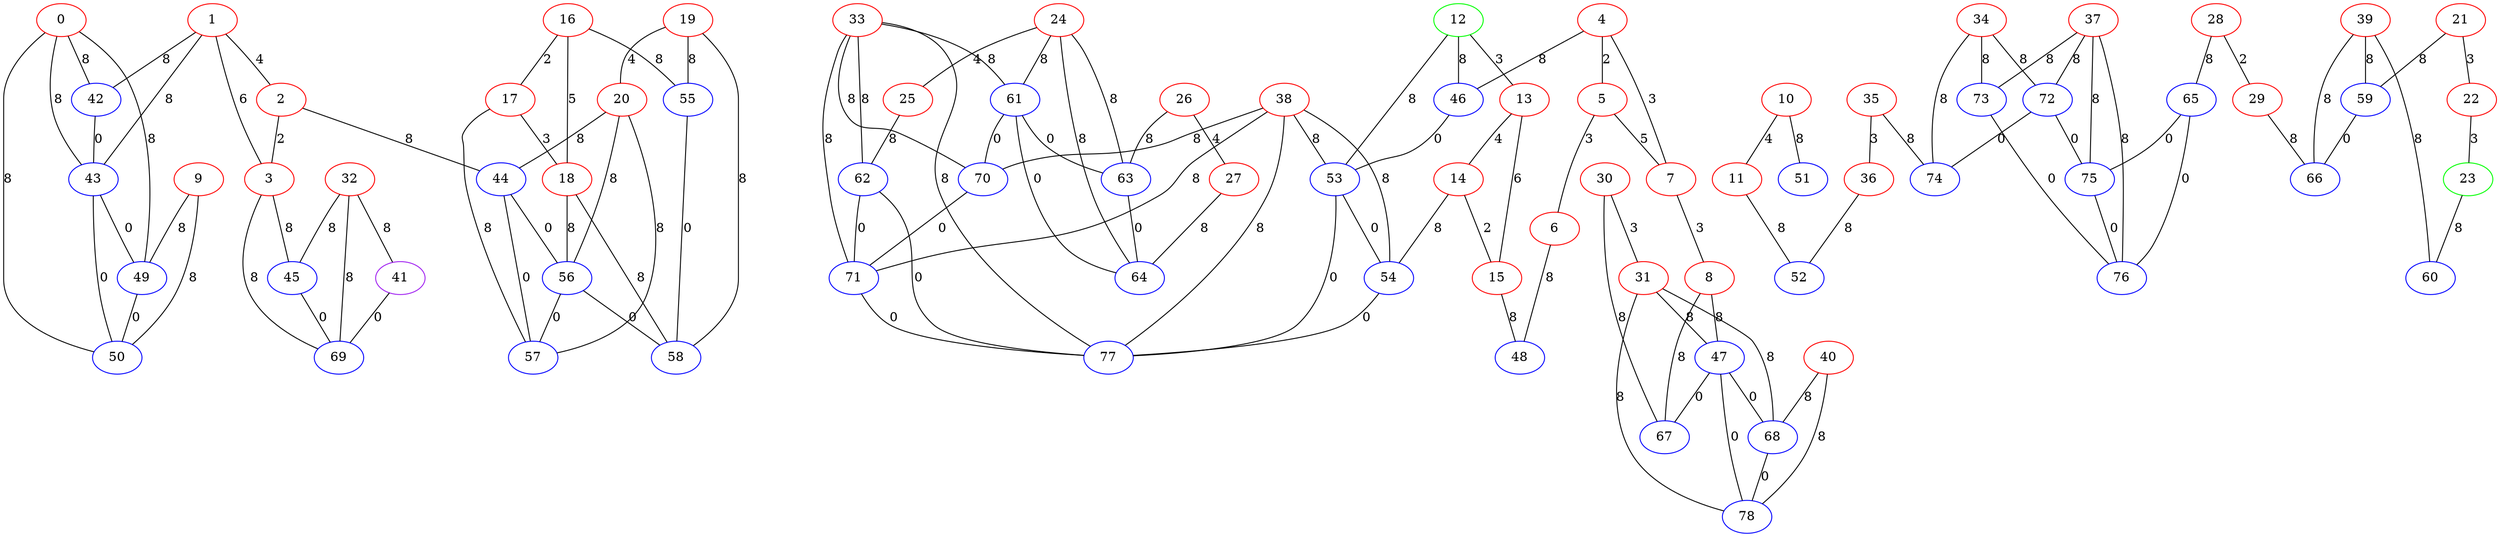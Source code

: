 graph "" {
0 [color=red, weight=1];
1 [color=red, weight=1];
2 [color=red, weight=1];
3 [color=red, weight=1];
4 [color=red, weight=1];
5 [color=red, weight=1];
6 [color=red, weight=1];
7 [color=red, weight=1];
8 [color=red, weight=1];
9 [color=red, weight=1];
10 [color=red, weight=1];
11 [color=red, weight=1];
12 [color=green, weight=2];
13 [color=red, weight=1];
14 [color=red, weight=1];
15 [color=red, weight=1];
16 [color=red, weight=1];
17 [color=red, weight=1];
18 [color=red, weight=1];
19 [color=red, weight=1];
20 [color=red, weight=1];
21 [color=red, weight=1];
22 [color=red, weight=1];
23 [color=green, weight=2];
24 [color=red, weight=1];
25 [color=red, weight=1];
26 [color=red, weight=1];
27 [color=red, weight=1];
28 [color=red, weight=1];
29 [color=red, weight=1];
30 [color=red, weight=1];
31 [color=red, weight=1];
32 [color=red, weight=1];
33 [color=red, weight=1];
34 [color=red, weight=1];
35 [color=red, weight=1];
36 [color=red, weight=1];
37 [color=red, weight=1];
38 [color=red, weight=1];
39 [color=red, weight=1];
40 [color=red, weight=1];
41 [color=purple, weight=4];
42 [color=blue, weight=3];
43 [color=blue, weight=3];
44 [color=blue, weight=3];
45 [color=blue, weight=3];
46 [color=blue, weight=3];
47 [color=blue, weight=3];
48 [color=blue, weight=3];
49 [color=blue, weight=3];
50 [color=blue, weight=3];
51 [color=blue, weight=3];
52 [color=blue, weight=3];
53 [color=blue, weight=3];
54 [color=blue, weight=3];
55 [color=blue, weight=3];
56 [color=blue, weight=3];
57 [color=blue, weight=3];
58 [color=blue, weight=3];
59 [color=blue, weight=3];
60 [color=blue, weight=3];
61 [color=blue, weight=3];
62 [color=blue, weight=3];
63 [color=blue, weight=3];
64 [color=blue, weight=3];
65 [color=blue, weight=3];
66 [color=blue, weight=3];
67 [color=blue, weight=3];
68 [color=blue, weight=3];
69 [color=blue, weight=3];
70 [color=blue, weight=3];
71 [color=blue, weight=3];
72 [color=blue, weight=3];
73 [color=blue, weight=3];
74 [color=blue, weight=3];
75 [color=blue, weight=3];
76 [color=blue, weight=3];
77 [color=blue, weight=3];
78 [color=blue, weight=3];
0 -- 49  [key=0, label=8];
0 -- 50  [key=0, label=8];
0 -- 43  [key=0, label=8];
0 -- 42  [key=0, label=8];
1 -- 43  [key=0, label=8];
1 -- 2  [key=0, label=4];
1 -- 3  [key=0, label=6];
1 -- 42  [key=0, label=8];
2 -- 3  [key=0, label=2];
2 -- 44  [key=0, label=8];
3 -- 45  [key=0, label=8];
3 -- 69  [key=0, label=8];
4 -- 5  [key=0, label=2];
4 -- 46  [key=0, label=8];
4 -- 7  [key=0, label=3];
5 -- 6  [key=0, label=3];
5 -- 7  [key=0, label=5];
6 -- 48  [key=0, label=8];
7 -- 8  [key=0, label=3];
8 -- 67  [key=0, label=8];
8 -- 47  [key=0, label=8];
9 -- 49  [key=0, label=8];
9 -- 50  [key=0, label=8];
10 -- 51  [key=0, label=8];
10 -- 11  [key=0, label=4];
11 -- 52  [key=0, label=8];
12 -- 13  [key=0, label=3];
12 -- 46  [key=0, label=8];
12 -- 53  [key=0, label=8];
13 -- 14  [key=0, label=4];
13 -- 15  [key=0, label=6];
14 -- 54  [key=0, label=8];
14 -- 15  [key=0, label=2];
15 -- 48  [key=0, label=8];
16 -- 17  [key=0, label=2];
16 -- 18  [key=0, label=5];
16 -- 55  [key=0, label=8];
17 -- 57  [key=0, label=8];
17 -- 18  [key=0, label=3];
18 -- 58  [key=0, label=8];
18 -- 56  [key=0, label=8];
19 -- 58  [key=0, label=8];
19 -- 20  [key=0, label=4];
19 -- 55  [key=0, label=8];
20 -- 56  [key=0, label=8];
20 -- 57  [key=0, label=8];
20 -- 44  [key=0, label=8];
21 -- 59  [key=0, label=8];
21 -- 22  [key=0, label=3];
22 -- 23  [key=0, label=3];
23 -- 60  [key=0, label=8];
24 -- 64  [key=0, label=8];
24 -- 25  [key=0, label=4];
24 -- 61  [key=0, label=8];
24 -- 63  [key=0, label=8];
25 -- 62  [key=0, label=8];
26 -- 27  [key=0, label=4];
26 -- 63  [key=0, label=8];
27 -- 64  [key=0, label=8];
28 -- 65  [key=0, label=8];
28 -- 29  [key=0, label=2];
29 -- 66  [key=0, label=8];
30 -- 67  [key=0, label=8];
30 -- 31  [key=0, label=3];
31 -- 68  [key=0, label=8];
31 -- 78  [key=0, label=8];
31 -- 47  [key=0, label=8];
32 -- 41  [key=0, label=8];
32 -- 45  [key=0, label=8];
32 -- 69  [key=0, label=8];
33 -- 61  [key=0, label=8];
33 -- 70  [key=0, label=8];
33 -- 77  [key=0, label=8];
33 -- 62  [key=0, label=8];
33 -- 71  [key=0, label=8];
34 -- 72  [key=0, label=8];
34 -- 73  [key=0, label=8];
34 -- 74  [key=0, label=8];
35 -- 74  [key=0, label=8];
35 -- 36  [key=0, label=3];
36 -- 52  [key=0, label=8];
37 -- 72  [key=0, label=8];
37 -- 73  [key=0, label=8];
37 -- 75  [key=0, label=8];
37 -- 76  [key=0, label=8];
38 -- 71  [key=0, label=8];
38 -- 70  [key=0, label=8];
38 -- 53  [key=0, label=8];
38 -- 54  [key=0, label=8];
38 -- 77  [key=0, label=8];
39 -- 66  [key=0, label=8];
39 -- 59  [key=0, label=8];
39 -- 60  [key=0, label=8];
40 -- 68  [key=0, label=8];
40 -- 78  [key=0, label=8];
41 -- 69  [key=0, label=0];
42 -- 43  [key=0, label=0];
43 -- 50  [key=0, label=0];
43 -- 49  [key=0, label=0];
44 -- 56  [key=0, label=0];
44 -- 57  [key=0, label=0];
45 -- 69  [key=0, label=0];
46 -- 53  [key=0, label=0];
47 -- 67  [key=0, label=0];
47 -- 68  [key=0, label=0];
47 -- 78  [key=0, label=0];
49 -- 50  [key=0, label=0];
53 -- 77  [key=0, label=0];
53 -- 54  [key=0, label=0];
54 -- 77  [key=0, label=0];
55 -- 58  [key=0, label=0];
56 -- 57  [key=0, label=0];
56 -- 58  [key=0, label=0];
59 -- 66  [key=0, label=0];
61 -- 64  [key=0, label=0];
61 -- 70  [key=0, label=0];
61 -- 63  [key=0, label=0];
62 -- 77  [key=0, label=0];
62 -- 71  [key=0, label=0];
63 -- 64  [key=0, label=0];
65 -- 75  [key=0, label=0];
65 -- 76  [key=0, label=0];
68 -- 78  [key=0, label=0];
70 -- 71  [key=0, label=0];
71 -- 77  [key=0, label=0];
72 -- 74  [key=0, label=0];
72 -- 75  [key=0, label=0];
73 -- 76  [key=0, label=0];
75 -- 76  [key=0, label=0];
}
